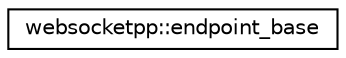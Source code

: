 digraph "Graphical Class Hierarchy"
{
  edge [fontname="Helvetica",fontsize="10",labelfontname="Helvetica",labelfontsize="10"];
  node [fontname="Helvetica",fontsize="10",shape=record];
  rankdir="LR";
  Node0 [label="websocketpp::endpoint_base",height=0.2,width=0.4,color="black", fillcolor="white", style="filled",URL="$classwebsocketpp_1_1endpoint__base.html",tooltip="Stub for user supplied base class. "];
}
